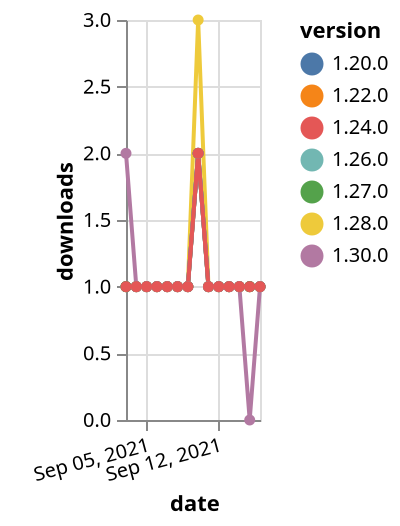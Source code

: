 {"$schema": "https://vega.github.io/schema/vega-lite/v5.json", "description": "A simple bar chart with embedded data.", "data": {"values": [{"date": "2021-09-03", "total": 266, "delta": 1, "version": "1.22.0"}, {"date": "2021-09-04", "total": 267, "delta": 1, "version": "1.22.0"}, {"date": "2021-09-05", "total": 268, "delta": 1, "version": "1.22.0"}, {"date": "2021-09-06", "total": 269, "delta": 1, "version": "1.22.0"}, {"date": "2021-09-07", "total": 270, "delta": 1, "version": "1.22.0"}, {"date": "2021-09-08", "total": 271, "delta": 1, "version": "1.22.0"}, {"date": "2021-09-09", "total": 272, "delta": 1, "version": "1.22.0"}, {"date": "2021-09-10", "total": 274, "delta": 2, "version": "1.22.0"}, {"date": "2021-09-11", "total": 275, "delta": 1, "version": "1.22.0"}, {"date": "2021-09-12", "total": 276, "delta": 1, "version": "1.22.0"}, {"date": "2021-09-13", "total": 277, "delta": 1, "version": "1.22.0"}, {"date": "2021-09-14", "total": 278, "delta": 1, "version": "1.22.0"}, {"date": "2021-09-15", "total": 279, "delta": 1, "version": "1.22.0"}, {"date": "2021-09-16", "total": 280, "delta": 1, "version": "1.22.0"}, {"date": "2021-09-03", "total": 172, "delta": 1, "version": "1.28.0"}, {"date": "2021-09-04", "total": 173, "delta": 1, "version": "1.28.0"}, {"date": "2021-09-05", "total": 174, "delta": 1, "version": "1.28.0"}, {"date": "2021-09-06", "total": 175, "delta": 1, "version": "1.28.0"}, {"date": "2021-09-07", "total": 176, "delta": 1, "version": "1.28.0"}, {"date": "2021-09-08", "total": 177, "delta": 1, "version": "1.28.0"}, {"date": "2021-09-09", "total": 178, "delta": 1, "version": "1.28.0"}, {"date": "2021-09-10", "total": 181, "delta": 3, "version": "1.28.0"}, {"date": "2021-09-11", "total": 182, "delta": 1, "version": "1.28.0"}, {"date": "2021-09-12", "total": 183, "delta": 1, "version": "1.28.0"}, {"date": "2021-09-13", "total": 184, "delta": 1, "version": "1.28.0"}, {"date": "2021-09-14", "total": 185, "delta": 1, "version": "1.28.0"}, {"date": "2021-09-15", "total": 186, "delta": 1, "version": "1.28.0"}, {"date": "2021-09-16", "total": 187, "delta": 1, "version": "1.28.0"}, {"date": "2021-09-03", "total": 150, "delta": 1, "version": "1.26.0"}, {"date": "2021-09-04", "total": 151, "delta": 1, "version": "1.26.0"}, {"date": "2021-09-05", "total": 152, "delta": 1, "version": "1.26.0"}, {"date": "2021-09-06", "total": 153, "delta": 1, "version": "1.26.0"}, {"date": "2021-09-07", "total": 154, "delta": 1, "version": "1.26.0"}, {"date": "2021-09-08", "total": 155, "delta": 1, "version": "1.26.0"}, {"date": "2021-09-09", "total": 156, "delta": 1, "version": "1.26.0"}, {"date": "2021-09-10", "total": 158, "delta": 2, "version": "1.26.0"}, {"date": "2021-09-11", "total": 159, "delta": 1, "version": "1.26.0"}, {"date": "2021-09-12", "total": 160, "delta": 1, "version": "1.26.0"}, {"date": "2021-09-13", "total": 161, "delta": 1, "version": "1.26.0"}, {"date": "2021-09-14", "total": 162, "delta": 1, "version": "1.26.0"}, {"date": "2021-09-15", "total": 163, "delta": 1, "version": "1.26.0"}, {"date": "2021-09-16", "total": 164, "delta": 1, "version": "1.26.0"}, {"date": "2021-09-03", "total": 206, "delta": 1, "version": "1.20.0"}, {"date": "2021-09-04", "total": 207, "delta": 1, "version": "1.20.0"}, {"date": "2021-09-05", "total": 208, "delta": 1, "version": "1.20.0"}, {"date": "2021-09-06", "total": 209, "delta": 1, "version": "1.20.0"}, {"date": "2021-09-07", "total": 210, "delta": 1, "version": "1.20.0"}, {"date": "2021-09-08", "total": 211, "delta": 1, "version": "1.20.0"}, {"date": "2021-09-09", "total": 212, "delta": 1, "version": "1.20.0"}, {"date": "2021-09-10", "total": 214, "delta": 2, "version": "1.20.0"}, {"date": "2021-09-11", "total": 215, "delta": 1, "version": "1.20.0"}, {"date": "2021-09-12", "total": 216, "delta": 1, "version": "1.20.0"}, {"date": "2021-09-13", "total": 217, "delta": 1, "version": "1.20.0"}, {"date": "2021-09-14", "total": 218, "delta": 1, "version": "1.20.0"}, {"date": "2021-09-15", "total": 219, "delta": 1, "version": "1.20.0"}, {"date": "2021-09-16", "total": 220, "delta": 1, "version": "1.20.0"}, {"date": "2021-09-03", "total": 133, "delta": 1, "version": "1.27.0"}, {"date": "2021-09-04", "total": 134, "delta": 1, "version": "1.27.0"}, {"date": "2021-09-05", "total": 135, "delta": 1, "version": "1.27.0"}, {"date": "2021-09-06", "total": 136, "delta": 1, "version": "1.27.0"}, {"date": "2021-09-07", "total": 137, "delta": 1, "version": "1.27.0"}, {"date": "2021-09-08", "total": 138, "delta": 1, "version": "1.27.0"}, {"date": "2021-09-09", "total": 139, "delta": 1, "version": "1.27.0"}, {"date": "2021-09-10", "total": 141, "delta": 2, "version": "1.27.0"}, {"date": "2021-09-11", "total": 142, "delta": 1, "version": "1.27.0"}, {"date": "2021-09-12", "total": 143, "delta": 1, "version": "1.27.0"}, {"date": "2021-09-13", "total": 144, "delta": 1, "version": "1.27.0"}, {"date": "2021-09-14", "total": 145, "delta": 1, "version": "1.27.0"}, {"date": "2021-09-15", "total": 146, "delta": 1, "version": "1.27.0"}, {"date": "2021-09-16", "total": 147, "delta": 1, "version": "1.27.0"}, {"date": "2021-09-03", "total": 113, "delta": 2, "version": "1.30.0"}, {"date": "2021-09-04", "total": 114, "delta": 1, "version": "1.30.0"}, {"date": "2021-09-05", "total": 115, "delta": 1, "version": "1.30.0"}, {"date": "2021-09-06", "total": 116, "delta": 1, "version": "1.30.0"}, {"date": "2021-09-07", "total": 117, "delta": 1, "version": "1.30.0"}, {"date": "2021-09-08", "total": 118, "delta": 1, "version": "1.30.0"}, {"date": "2021-09-09", "total": 119, "delta": 1, "version": "1.30.0"}, {"date": "2021-09-10", "total": 121, "delta": 2, "version": "1.30.0"}, {"date": "2021-09-11", "total": 122, "delta": 1, "version": "1.30.0"}, {"date": "2021-09-12", "total": 123, "delta": 1, "version": "1.30.0"}, {"date": "2021-09-13", "total": 124, "delta": 1, "version": "1.30.0"}, {"date": "2021-09-14", "total": 125, "delta": 1, "version": "1.30.0"}, {"date": "2021-09-15", "total": 125, "delta": 0, "version": "1.30.0"}, {"date": "2021-09-16", "total": 126, "delta": 1, "version": "1.30.0"}, {"date": "2021-09-03", "total": 168, "delta": 1, "version": "1.24.0"}, {"date": "2021-09-04", "total": 169, "delta": 1, "version": "1.24.0"}, {"date": "2021-09-05", "total": 170, "delta": 1, "version": "1.24.0"}, {"date": "2021-09-06", "total": 171, "delta": 1, "version": "1.24.0"}, {"date": "2021-09-07", "total": 172, "delta": 1, "version": "1.24.0"}, {"date": "2021-09-08", "total": 173, "delta": 1, "version": "1.24.0"}, {"date": "2021-09-09", "total": 174, "delta": 1, "version": "1.24.0"}, {"date": "2021-09-10", "total": 176, "delta": 2, "version": "1.24.0"}, {"date": "2021-09-11", "total": 177, "delta": 1, "version": "1.24.0"}, {"date": "2021-09-12", "total": 178, "delta": 1, "version": "1.24.0"}, {"date": "2021-09-13", "total": 179, "delta": 1, "version": "1.24.0"}, {"date": "2021-09-14", "total": 180, "delta": 1, "version": "1.24.0"}, {"date": "2021-09-15", "total": 181, "delta": 1, "version": "1.24.0"}, {"date": "2021-09-16", "total": 182, "delta": 1, "version": "1.24.0"}]}, "width": "container", "mark": {"type": "line", "point": {"filled": true}}, "encoding": {"x": {"field": "date", "type": "temporal", "timeUnit": "yearmonthdate", "title": "date", "axis": {"labelAngle": -15}}, "y": {"field": "delta", "type": "quantitative", "title": "downloads"}, "color": {"field": "version", "type": "nominal"}, "tooltip": {"field": "delta"}}}